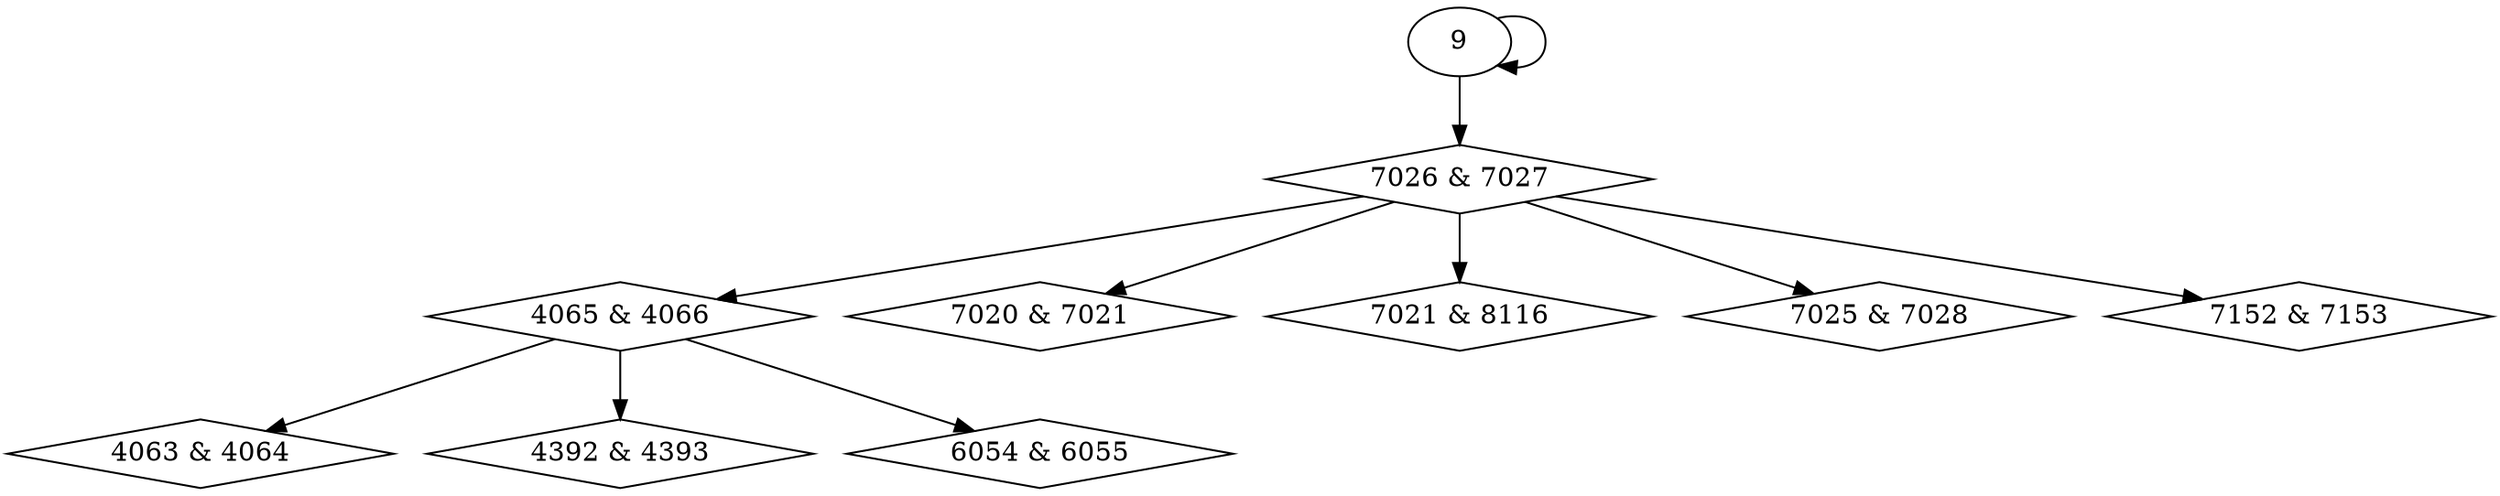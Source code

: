 digraph {
0 [label = "4063 & 4064", shape = diamond];
1 [label = "4065 & 4066", shape = diamond];
2 [label = "4392 & 4393", shape = diamond];
3 [label = "6054 & 6055", shape = diamond];
4 [label = "7020 & 7021", shape = diamond];
5 [label = "7021 & 8116", shape = diamond];
6 [label = "7025 & 7028", shape = diamond];
7 [label = "7026 & 7027", shape = diamond];
8 [label = "7152 & 7153", shape = diamond];
1 -> 0;
7 -> 1;
1 -> 2;
1 -> 3;
7 -> 4;
7 -> 5;
7 -> 6;
9 -> 7;
7 -> 8;
9 -> 9;
}
